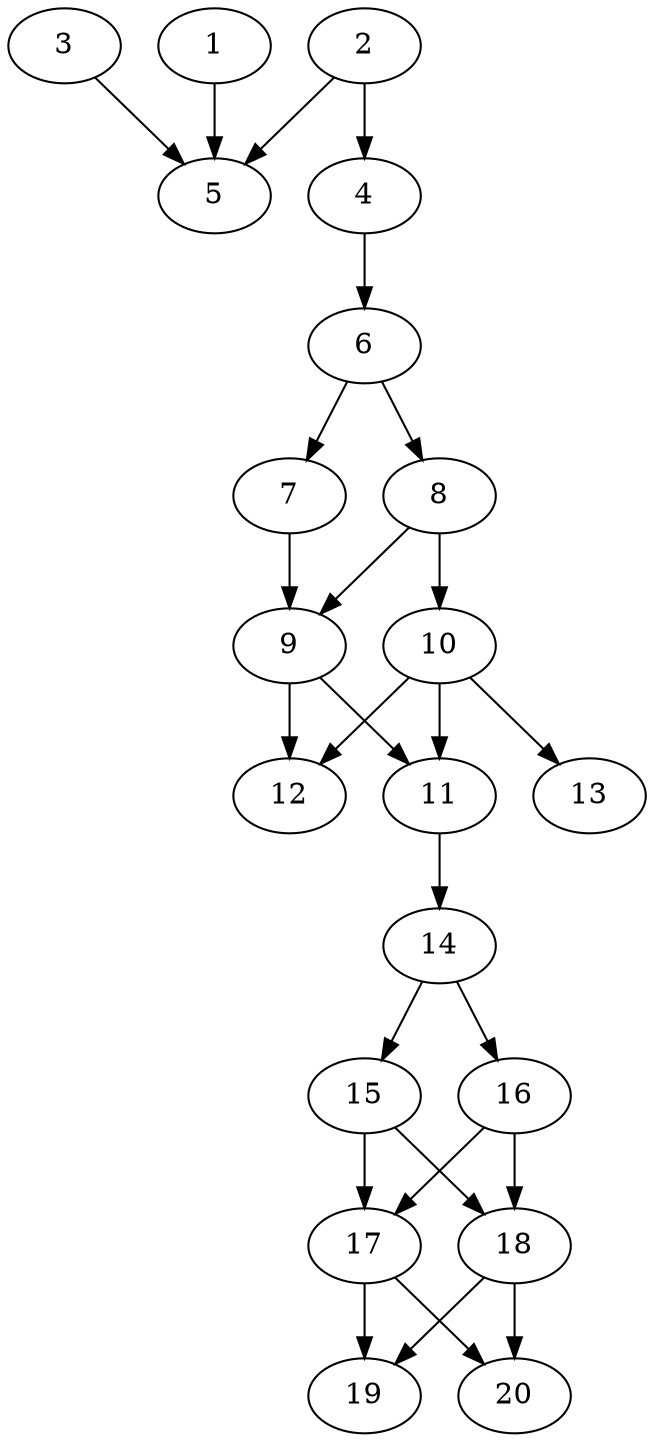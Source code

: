// DAG automatically generated by daggen at Sat Jul 27 15:36:52 2019
// ./daggen --dot -n 20 --ccr 0.3 --fat 0.4 --regular 0.5 --density 0.8 --mindata 5242880 --maxdata 52428800 
digraph G {
  1 [size="120579413", alpha="0.07", expect_size="36173824"] 
  1 -> 5 [size ="36173824"]
  2 [size="116087467", alpha="0.11", expect_size="34826240"] 
  2 -> 4 [size ="34826240"]
  2 -> 5 [size ="34826240"]
  3 [size="48773120", alpha="0.00", expect_size="14631936"] 
  3 -> 5 [size ="14631936"]
  4 [size="76957013", alpha="0.10", expect_size="23087104"] 
  4 -> 6 [size ="23087104"]
  5 [size="151596373", alpha="0.04", expect_size="45478912"] 
  6 [size="146408107", alpha="0.16", expect_size="43922432"] 
  6 -> 7 [size ="43922432"]
  6 -> 8 [size ="43922432"]
  7 [size="152688640", alpha="0.08", expect_size="45806592"] 
  7 -> 9 [size ="45806592"]
  8 [size="89951573", alpha="0.08", expect_size="26985472"] 
  8 -> 9 [size ="26985472"]
  8 -> 10 [size ="26985472"]
  9 [size="141704533", alpha="0.03", expect_size="42511360"] 
  9 -> 11 [size ="42511360"]
  9 -> 12 [size ="42511360"]
  10 [size="161945600", alpha="0.11", expect_size="48583680"] 
  10 -> 11 [size ="48583680"]
  10 -> 12 [size ="48583680"]
  10 -> 13 [size ="48583680"]
  11 [size="125153280", alpha="0.00", expect_size="37545984"] 
  11 -> 14 [size ="37545984"]
  12 [size="24657920", alpha="0.08", expect_size="7397376"] 
  13 [size="110783147", alpha="0.02", expect_size="33234944"] 
  14 [size="112643413", alpha="0.05", expect_size="33793024"] 
  14 -> 15 [size ="33793024"]
  14 -> 16 [size ="33793024"]
  15 [size="30607360", alpha="0.19", expect_size="9182208"] 
  15 -> 17 [size ="9182208"]
  15 -> 18 [size ="9182208"]
  16 [size="61552640", alpha="0.06", expect_size="18465792"] 
  16 -> 17 [size ="18465792"]
  16 -> 18 [size ="18465792"]
  17 [size="30170453", alpha="0.03", expect_size="9051136"] 
  17 -> 19 [size ="9051136"]
  17 -> 20 [size ="9051136"]
  18 [size="89593173", alpha="0.03", expect_size="26877952"] 
  18 -> 19 [size ="26877952"]
  18 -> 20 [size ="26877952"]
  19 [size="149719040", alpha="0.12", expect_size="44915712"] 
  20 [size="170915840", alpha="0.09", expect_size="51274752"] 
}
